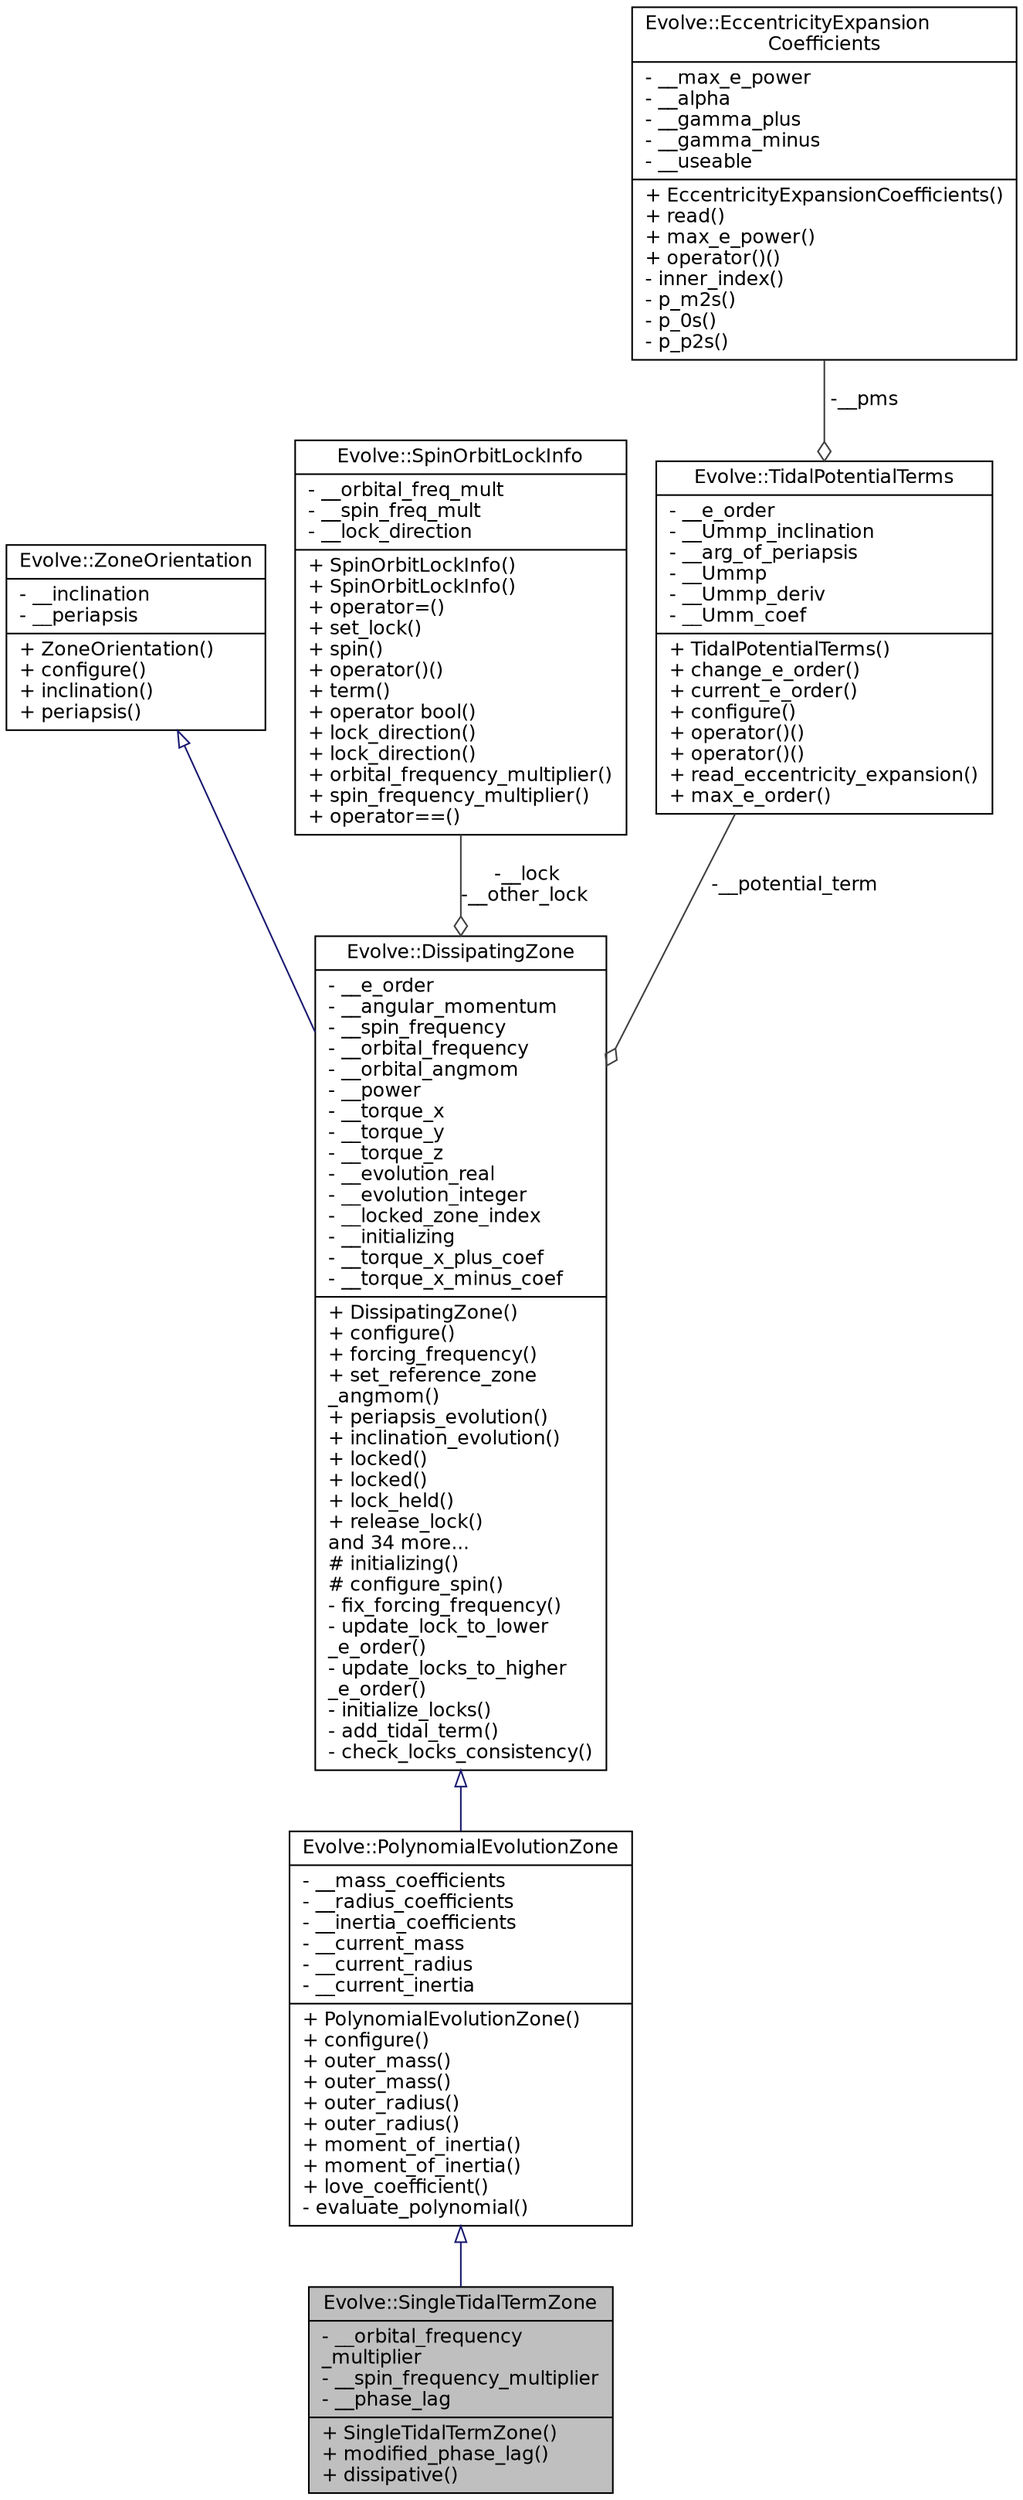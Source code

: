 digraph "Evolve::SingleTidalTermZone"
{
 // INTERACTIVE_SVG=YES
  edge [fontname="Helvetica",fontsize="12",labelfontname="Helvetica",labelfontsize="12"];
  node [fontname="Helvetica",fontsize="12",shape=record];
  Node4 [label="{Evolve::SingleTidalTermZone\n|- __orbital_frequency\l_multiplier\l- __spin_frequency_multiplier\l- __phase_lag\l|+ SingleTidalTermZone()\l+ modified_phase_lag()\l+ dissipative()\l}",height=0.2,width=0.4,color="black", fillcolor="grey75", style="filled", fontcolor="black"];
  Node5 -> Node4 [dir="back",color="midnightblue",fontsize="12",style="solid",arrowtail="onormal",fontname="Helvetica"];
  Node5 [label="{Evolve::PolynomialEvolutionZone\n|- __mass_coefficients\l- __radius_coefficients\l- __inertia_coefficients\l- __current_mass\l- __current_radius\l- __current_inertia\l|+ PolynomialEvolutionZone()\l+ configure()\l+ outer_mass()\l+ outer_mass()\l+ outer_radius()\l+ outer_radius()\l+ moment_of_inertia()\l+ moment_of_inertia()\l+ love_coefficient()\l- evaluate_polynomial()\l}",height=0.2,width=0.4,color="black", fillcolor="white", style="filled",URL="$classEvolve_1_1PolynomialEvolutionZone.html"];
  Node6 -> Node5 [dir="back",color="midnightblue",fontsize="12",style="solid",arrowtail="onormal",fontname="Helvetica"];
  Node6 [label="{Evolve::DissipatingZone\n|- __e_order\l- __angular_momentum\l- __spin_frequency\l- __orbital_frequency\l- __orbital_angmom\l- __power\l- __torque_x\l- __torque_y\l- __torque_z\l- __evolution_real\l- __evolution_integer\l- __locked_zone_index\l- __initializing\l- __torque_x_plus_coef\l- __torque_x_minus_coef\l|+ DissipatingZone()\l+ configure()\l+ forcing_frequency()\l+ set_reference_zone\l_angmom()\l+ periapsis_evolution()\l+ inclination_evolution()\l+ locked()\l+ locked()\l+ lock_held()\l+ release_lock()\land 34 more...\l# initializing()\l# configure_spin()\l- fix_forcing_frequency()\l- update_lock_to_lower\l_e_order()\l- update_locks_to_higher\l_e_order()\l- initialize_locks()\l- add_tidal_term()\l- check_locks_consistency()\l}",height=0.2,width=0.4,color="black", fillcolor="white", style="filled",URL="$classEvolve_1_1DissipatingZone.html",tooltip="A layer of a system body for which the tidal bulge is not exactly in phase with the tidal potential..."];
  Node7 -> Node6 [dir="back",color="midnightblue",fontsize="12",style="solid",arrowtail="onormal",fontname="Helvetica"];
  Node7 [label="{Evolve::ZoneOrientation\n|- __inclination\l- __periapsis\l|+ ZoneOrientation()\l+ configure()\l+ inclination()\l+ periapsis()\l}",height=0.2,width=0.4,color="black", fillcolor="white", style="filled",URL="$classEvolve_1_1ZoneOrientation.html"];
  Node8 -> Node6 [color="grey25",fontsize="12",style="solid",label=" -__lock\n-__other_lock" ,arrowhead="odiamond",fontname="Helvetica"];
  Node8 [label="{Evolve::SpinOrbitLockInfo\n|- __orbital_freq_mult\l- __spin_freq_mult\l- __lock_direction\l|+ SpinOrbitLockInfo()\l+ SpinOrbitLockInfo()\l+ operator=()\l+ set_lock()\l+ spin()\l+ operator()()\l+ term()\l+ operator bool()\l+ lock_direction()\l+ lock_direction()\l+ orbital_frequency_multiplier()\l+ spin_frequency_multiplier()\l+ operator==()\l}",height=0.2,width=0.4,color="black", fillcolor="white", style="filled",URL="$classEvolve_1_1SpinOrbitLockInfo.html",tooltip="Defines a lock between the spin of a dissipating body and the orbit. "];
  Node9 -> Node6 [color="grey25",fontsize="12",style="solid",label=" -__potential_term" ,arrowhead="odiamond",fontname="Helvetica"];
  Node9 [label="{Evolve::TidalPotentialTerms\n|- __e_order\l- __Ummp_inclination\l- __arg_of_periapsis\l- __Ummp\l- __Ummp_deriv\l- __Umm_coef\l|+ TidalPotentialTerms()\l+ change_e_order()\l+ current_e_order()\l+ configure()\l+ operator()()\l+ operator()()\l+ read_eccentricity_expansion()\l+ max_e_order()\l}",height=0.2,width=0.4,color="black", fillcolor="white", style="filled",URL="$classEvolve_1_1TidalPotentialTerms.html"];
  Node10 -> Node9 [color="grey25",fontsize="12",style="solid",label=" -__pms" ,arrowhead="odiamond",fontname="Helvetica"];
  Node10 [label="{Evolve::EccentricityExpansion\lCoefficients\n|- __max_e_power\l- __alpha\l- __gamma_plus\l- __gamma_minus\l- __useable\l|+ EccentricityExpansionCoefficients()\l+ read()\l+ max_e_power()\l+ operator()()\l- inner_index()\l- p_m2s()\l- p_0s()\l- p_p2s()\l}",height=0.2,width=0.4,color="black", fillcolor="white", style="filled",URL="$classEvolve_1_1EccentricityExpansionCoefficients.html",tooltip="A class which reads-in and provides a convenient interface to the  coefficients. "];
}
